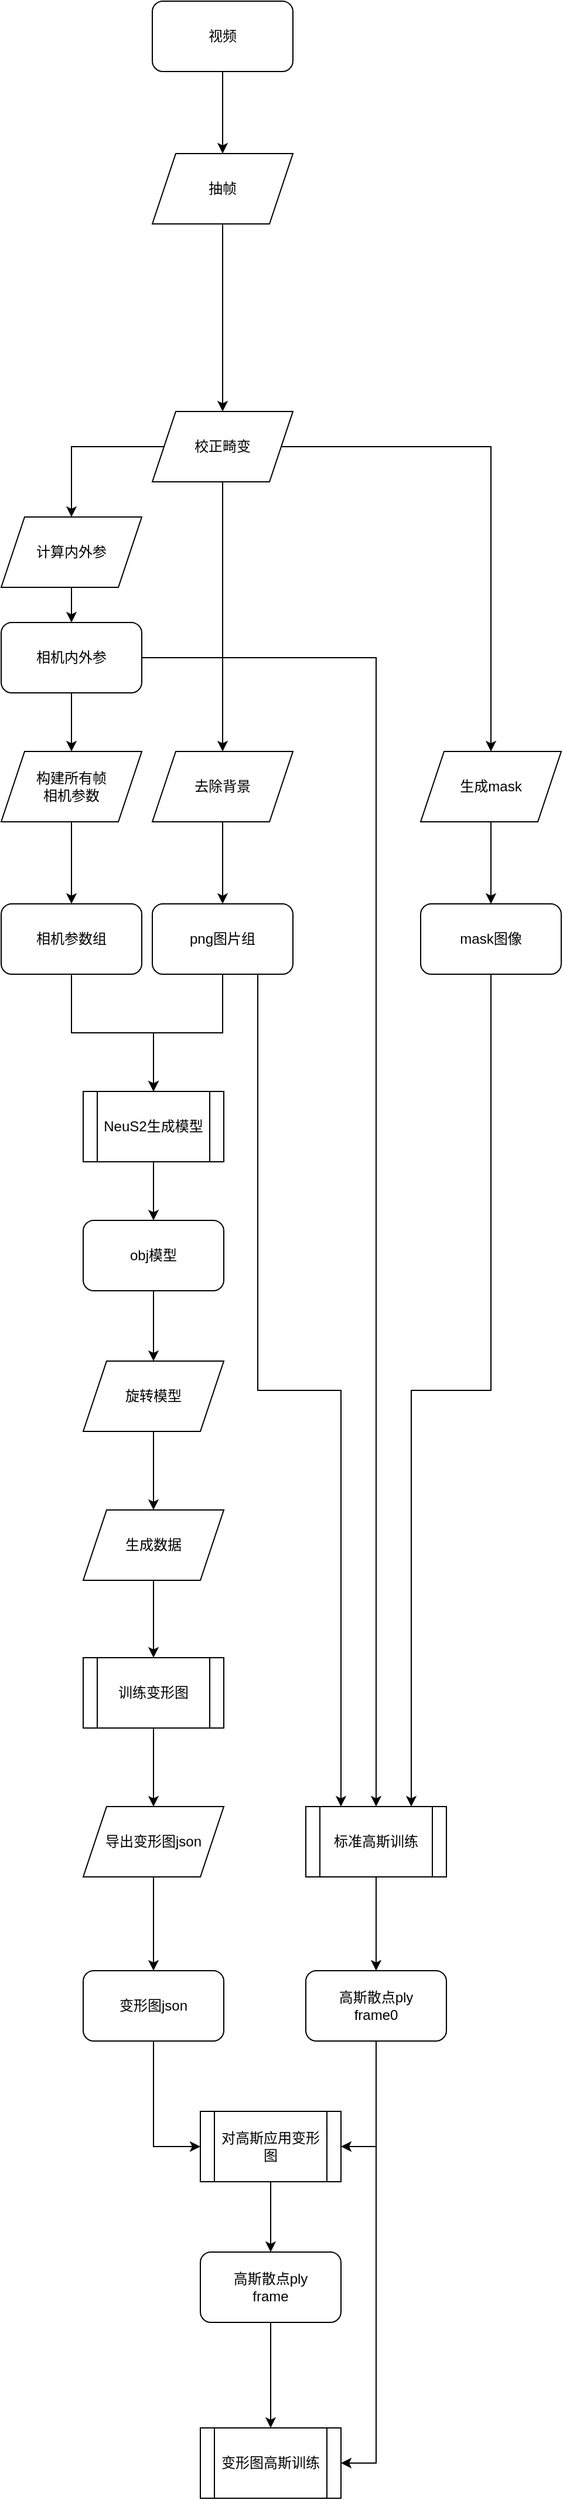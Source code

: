 <mxfile version="26.2.12">
  <diagram name="第 1 页" id="8bq4_UwM5E43GT9bmZcQ">
    <mxGraphModel dx="2341" dy="1160" grid="1" gridSize="10" guides="1" tooltips="1" connect="1" arrows="1" fold="1" page="0" pageScale="1" pageWidth="827" pageHeight="1169" math="0" shadow="0">
      <root>
        <mxCell id="0" />
        <mxCell id="1" parent="0" />
        <mxCell id="ysk7YN8ltUxfCjNkq8kX-31" value="" style="edgeStyle=orthogonalEdgeStyle;rounded=0;orthogonalLoop=1;jettySize=auto;html=1;" edge="1" parent="1" source="ysk7YN8ltUxfCjNkq8kX-1" target="ysk7YN8ltUxfCjNkq8kX-4">
          <mxGeometry relative="1" as="geometry" />
        </mxCell>
        <mxCell id="ysk7YN8ltUxfCjNkq8kX-1" value="视频" style="rounded=1;whiteSpace=wrap;html=1;" vertex="1" parent="1">
          <mxGeometry x="-711" y="20" width="120" height="60" as="geometry" />
        </mxCell>
        <mxCell id="ysk7YN8ltUxfCjNkq8kX-58" value="" style="edgeStyle=orthogonalEdgeStyle;rounded=0;orthogonalLoop=1;jettySize=auto;html=1;entryX=0.5;entryY=0;entryDx=0;entryDy=0;" edge="1" parent="1" source="ysk7YN8ltUxfCjNkq8kX-4" target="ysk7YN8ltUxfCjNkq8kX-5">
          <mxGeometry relative="1" as="geometry">
            <mxPoint x="-650" y="290" as="targetPoint" />
          </mxGeometry>
        </mxCell>
        <mxCell id="ysk7YN8ltUxfCjNkq8kX-4" value="抽帧" style="shape=parallelogram;perimeter=parallelogramPerimeter;whiteSpace=wrap;html=1;fixedSize=1;" vertex="1" parent="1">
          <mxGeometry x="-711" y="150" width="120" height="60" as="geometry" />
        </mxCell>
        <mxCell id="ysk7YN8ltUxfCjNkq8kX-9" value="" style="edgeStyle=orthogonalEdgeStyle;rounded=0;orthogonalLoop=1;jettySize=auto;html=1;" edge="1" parent="1" source="ysk7YN8ltUxfCjNkq8kX-5" target="ysk7YN8ltUxfCjNkq8kX-10">
          <mxGeometry relative="1" as="geometry" />
        </mxCell>
        <mxCell id="ysk7YN8ltUxfCjNkq8kX-62" style="edgeStyle=orthogonalEdgeStyle;rounded=0;orthogonalLoop=1;jettySize=auto;html=1;" edge="1" parent="1" source="ysk7YN8ltUxfCjNkq8kX-5" target="ysk7YN8ltUxfCjNkq8kX-12">
          <mxGeometry relative="1" as="geometry" />
        </mxCell>
        <mxCell id="ysk7YN8ltUxfCjNkq8kX-5" value="校正畸变" style="shape=parallelogram;perimeter=parallelogramPerimeter;whiteSpace=wrap;html=1;fixedSize=1;" vertex="1" parent="1">
          <mxGeometry x="-711" y="370" width="120" height="60" as="geometry" />
        </mxCell>
        <mxCell id="ysk7YN8ltUxfCjNkq8kX-56" value="" style="edgeStyle=orthogonalEdgeStyle;rounded=0;orthogonalLoop=1;jettySize=auto;html=1;" edge="1" parent="1" source="ysk7YN8ltUxfCjNkq8kX-8" target="ysk7YN8ltUxfCjNkq8kX-55">
          <mxGeometry relative="1" as="geometry" />
        </mxCell>
        <mxCell id="ysk7YN8ltUxfCjNkq8kX-8" value="&lt;div&gt;构建所有帧&lt;/div&gt;&lt;div&gt;相机参数&lt;/div&gt;" style="shape=parallelogram;perimeter=parallelogramPerimeter;whiteSpace=wrap;html=1;fixedSize=1;" vertex="1" parent="1">
          <mxGeometry x="-840" y="660" width="120" height="60" as="geometry" />
        </mxCell>
        <mxCell id="ysk7YN8ltUxfCjNkq8kX-54" value="" style="edgeStyle=orthogonalEdgeStyle;rounded=0;orthogonalLoop=1;jettySize=auto;html=1;" edge="1" parent="1" source="ysk7YN8ltUxfCjNkq8kX-10" target="ysk7YN8ltUxfCjNkq8kX-53">
          <mxGeometry relative="1" as="geometry" />
        </mxCell>
        <mxCell id="ysk7YN8ltUxfCjNkq8kX-10" value="去除背景" style="shape=parallelogram;perimeter=parallelogramPerimeter;whiteSpace=wrap;html=1;fixedSize=1;" vertex="1" parent="1">
          <mxGeometry x="-711" y="660" width="120" height="60" as="geometry" />
        </mxCell>
        <mxCell id="ysk7YN8ltUxfCjNkq8kX-60" value="" style="edgeStyle=orthogonalEdgeStyle;rounded=0;orthogonalLoop=1;jettySize=auto;html=1;" edge="1" parent="1" source="ysk7YN8ltUxfCjNkq8kX-12" target="ysk7YN8ltUxfCjNkq8kX-59">
          <mxGeometry relative="1" as="geometry" />
        </mxCell>
        <mxCell id="ysk7YN8ltUxfCjNkq8kX-12" value="生成mask" style="shape=parallelogram;perimeter=parallelogramPerimeter;whiteSpace=wrap;html=1;fixedSize=1;" vertex="1" parent="1">
          <mxGeometry x="-482" y="660" width="120" height="60" as="geometry" />
        </mxCell>
        <mxCell id="ysk7YN8ltUxfCjNkq8kX-28" value="" style="edgeStyle=orthogonalEdgeStyle;rounded=0;orthogonalLoop=1;jettySize=auto;html=1;" edge="1" parent="1" source="ysk7YN8ltUxfCjNkq8kX-14" target="ysk7YN8ltUxfCjNkq8kX-27">
          <mxGeometry relative="1" as="geometry" />
        </mxCell>
        <mxCell id="ysk7YN8ltUxfCjNkq8kX-14" value="NeuS2生成模型" style="shape=process;whiteSpace=wrap;html=1;backgroundOutline=1;" vertex="1" parent="1">
          <mxGeometry x="-770" y="950" width="120" height="60" as="geometry" />
        </mxCell>
        <mxCell id="ysk7YN8ltUxfCjNkq8kX-22" value="" style="edgeStyle=orthogonalEdgeStyle;rounded=0;orthogonalLoop=1;jettySize=auto;html=1;" edge="1" parent="1" source="ysk7YN8ltUxfCjNkq8kX-17" target="ysk7YN8ltUxfCjNkq8kX-21">
          <mxGeometry relative="1" as="geometry" />
        </mxCell>
        <mxCell id="ysk7YN8ltUxfCjNkq8kX-17" value="旋转模型" style="shape=parallelogram;perimeter=parallelogramPerimeter;whiteSpace=wrap;html=1;fixedSize=1;" vertex="1" parent="1">
          <mxGeometry x="-770" y="1180" width="120" height="60" as="geometry" />
        </mxCell>
        <mxCell id="ysk7YN8ltUxfCjNkq8kX-26" value="" style="edgeStyle=orthogonalEdgeStyle;rounded=0;orthogonalLoop=1;jettySize=auto;html=1;" edge="1" parent="1" source="ysk7YN8ltUxfCjNkq8kX-21" target="ysk7YN8ltUxfCjNkq8kX-25">
          <mxGeometry relative="1" as="geometry" />
        </mxCell>
        <mxCell id="ysk7YN8ltUxfCjNkq8kX-21" value="生成数据" style="shape=parallelogram;perimeter=parallelogramPerimeter;whiteSpace=wrap;html=1;fixedSize=1;" vertex="1" parent="1">
          <mxGeometry x="-770" y="1307" width="120" height="60" as="geometry" />
        </mxCell>
        <mxCell id="ysk7YN8ltUxfCjNkq8kX-30" value="" style="edgeStyle=orthogonalEdgeStyle;rounded=0;orthogonalLoop=1;jettySize=auto;html=1;" edge="1" parent="1" source="ysk7YN8ltUxfCjNkq8kX-25" target="ysk7YN8ltUxfCjNkq8kX-29">
          <mxGeometry relative="1" as="geometry" />
        </mxCell>
        <mxCell id="ysk7YN8ltUxfCjNkq8kX-25" value="训练变形图" style="shape=process;whiteSpace=wrap;html=1;backgroundOutline=1;" vertex="1" parent="1">
          <mxGeometry x="-770" y="1433" width="120" height="60" as="geometry" />
        </mxCell>
        <mxCell id="ysk7YN8ltUxfCjNkq8kX-52" value="" style="edgeStyle=orthogonalEdgeStyle;rounded=0;orthogonalLoop=1;jettySize=auto;html=1;entryX=0.5;entryY=0;entryDx=0;entryDy=0;" edge="1" parent="1" source="ysk7YN8ltUxfCjNkq8kX-27" target="ysk7YN8ltUxfCjNkq8kX-17">
          <mxGeometry relative="1" as="geometry">
            <mxPoint x="-650" y="1320" as="targetPoint" />
          </mxGeometry>
        </mxCell>
        <mxCell id="ysk7YN8ltUxfCjNkq8kX-27" value="obj模型" style="rounded=1;whiteSpace=wrap;html=1;" vertex="1" parent="1">
          <mxGeometry x="-770" y="1060" width="120" height="60" as="geometry" />
        </mxCell>
        <mxCell id="ysk7YN8ltUxfCjNkq8kX-42" value="" style="edgeStyle=orthogonalEdgeStyle;rounded=0;orthogonalLoop=1;jettySize=auto;html=1;" edge="1" parent="1" source="ysk7YN8ltUxfCjNkq8kX-29" target="ysk7YN8ltUxfCjNkq8kX-41">
          <mxGeometry relative="1" as="geometry" />
        </mxCell>
        <mxCell id="ysk7YN8ltUxfCjNkq8kX-29" value="导出变形图json" style="shape=parallelogram;perimeter=parallelogramPerimeter;whiteSpace=wrap;html=1;fixedSize=1;" vertex="1" parent="1">
          <mxGeometry x="-770" y="1560" width="120" height="60" as="geometry" />
        </mxCell>
        <mxCell id="ysk7YN8ltUxfCjNkq8kX-46" value="" style="edgeStyle=orthogonalEdgeStyle;rounded=0;orthogonalLoop=1;jettySize=auto;html=1;" edge="1" parent="1" source="ysk7YN8ltUxfCjNkq8kX-32" target="ysk7YN8ltUxfCjNkq8kX-45">
          <mxGeometry relative="1" as="geometry" />
        </mxCell>
        <mxCell id="ysk7YN8ltUxfCjNkq8kX-32" value="对高斯应用变形图" style="shape=process;whiteSpace=wrap;html=1;backgroundOutline=1;" vertex="1" parent="1">
          <mxGeometry x="-670" y="1820" width="120" height="60" as="geometry" />
        </mxCell>
        <mxCell id="ysk7YN8ltUxfCjNkq8kX-40" value="" style="edgeStyle=orthogonalEdgeStyle;rounded=0;orthogonalLoop=1;jettySize=auto;html=1;" edge="1" parent="1" source="ysk7YN8ltUxfCjNkq8kX-37" target="ysk7YN8ltUxfCjNkq8kX-38">
          <mxGeometry relative="1" as="geometry" />
        </mxCell>
        <mxCell id="ysk7YN8ltUxfCjNkq8kX-37" value="标准高斯训练" style="shape=process;whiteSpace=wrap;html=1;backgroundOutline=1;" vertex="1" parent="1">
          <mxGeometry x="-580" y="1560" width="120" height="60" as="geometry" />
        </mxCell>
        <mxCell id="ysk7YN8ltUxfCjNkq8kX-44" style="edgeStyle=orthogonalEdgeStyle;rounded=0;orthogonalLoop=1;jettySize=auto;html=1;entryX=1;entryY=0.5;entryDx=0;entryDy=0;" edge="1" parent="1" source="ysk7YN8ltUxfCjNkq8kX-38" target="ysk7YN8ltUxfCjNkq8kX-32">
          <mxGeometry relative="1" as="geometry" />
        </mxCell>
        <mxCell id="ysk7YN8ltUxfCjNkq8kX-49" value="" style="edgeStyle=orthogonalEdgeStyle;rounded=0;orthogonalLoop=1;jettySize=auto;html=1;entryX=1;entryY=0.5;entryDx=0;entryDy=0;" edge="1" parent="1" source="ysk7YN8ltUxfCjNkq8kX-38" target="ysk7YN8ltUxfCjNkq8kX-47">
          <mxGeometry relative="1" as="geometry">
            <mxPoint x="-550" y="2100" as="targetPoint" />
          </mxGeometry>
        </mxCell>
        <mxCell id="ysk7YN8ltUxfCjNkq8kX-38" value="&lt;div&gt;高斯散点ply&lt;/div&gt;&lt;div&gt;frame0&lt;/div&gt;" style="rounded=1;whiteSpace=wrap;html=1;" vertex="1" parent="1">
          <mxGeometry x="-580" y="1700" width="120" height="60" as="geometry" />
        </mxCell>
        <mxCell id="ysk7YN8ltUxfCjNkq8kX-43" style="edgeStyle=orthogonalEdgeStyle;rounded=0;orthogonalLoop=1;jettySize=auto;html=1;entryX=0;entryY=0.5;entryDx=0;entryDy=0;" edge="1" parent="1" source="ysk7YN8ltUxfCjNkq8kX-41" target="ysk7YN8ltUxfCjNkq8kX-32">
          <mxGeometry relative="1" as="geometry" />
        </mxCell>
        <mxCell id="ysk7YN8ltUxfCjNkq8kX-41" value="变形图json" style="rounded=1;whiteSpace=wrap;html=1;" vertex="1" parent="1">
          <mxGeometry x="-770" y="1700" width="120" height="60" as="geometry" />
        </mxCell>
        <mxCell id="ysk7YN8ltUxfCjNkq8kX-50" value="" style="edgeStyle=orthogonalEdgeStyle;rounded=0;orthogonalLoop=1;jettySize=auto;html=1;entryX=0.5;entryY=0;entryDx=0;entryDy=0;" edge="1" parent="1" source="ysk7YN8ltUxfCjNkq8kX-45" target="ysk7YN8ltUxfCjNkq8kX-47">
          <mxGeometry relative="1" as="geometry">
            <mxPoint x="-610" y="2070" as="targetPoint" />
          </mxGeometry>
        </mxCell>
        <mxCell id="ysk7YN8ltUxfCjNkq8kX-45" value="&lt;div&gt;高斯散点ply&lt;/div&gt;&lt;div&gt;frame&lt;/div&gt;" style="rounded=1;whiteSpace=wrap;html=1;" vertex="1" parent="1">
          <mxGeometry x="-670" y="1940" width="120" height="60" as="geometry" />
        </mxCell>
        <mxCell id="ysk7YN8ltUxfCjNkq8kX-47" value="变形图高斯训练" style="shape=process;whiteSpace=wrap;html=1;backgroundOutline=1;" vertex="1" parent="1">
          <mxGeometry x="-670" y="2090" width="120" height="60" as="geometry" />
        </mxCell>
        <mxCell id="ysk7YN8ltUxfCjNkq8kX-64" style="edgeStyle=orthogonalEdgeStyle;rounded=0;orthogonalLoop=1;jettySize=auto;html=1;" edge="1" parent="1" source="ysk7YN8ltUxfCjNkq8kX-53" target="ysk7YN8ltUxfCjNkq8kX-14">
          <mxGeometry relative="1" as="geometry" />
        </mxCell>
        <mxCell id="ysk7YN8ltUxfCjNkq8kX-66" style="edgeStyle=orthogonalEdgeStyle;rounded=0;orthogonalLoop=1;jettySize=auto;html=1;exitX=0.75;exitY=1;exitDx=0;exitDy=0;entryX=0.25;entryY=0;entryDx=0;entryDy=0;" edge="1" parent="1" source="ysk7YN8ltUxfCjNkq8kX-53" target="ysk7YN8ltUxfCjNkq8kX-37">
          <mxGeometry relative="1" as="geometry" />
        </mxCell>
        <mxCell id="ysk7YN8ltUxfCjNkq8kX-53" value="png图片组" style="rounded=1;whiteSpace=wrap;html=1;" vertex="1" parent="1">
          <mxGeometry x="-711" y="790" width="120" height="60" as="geometry" />
        </mxCell>
        <mxCell id="ysk7YN8ltUxfCjNkq8kX-65" style="edgeStyle=orthogonalEdgeStyle;rounded=0;orthogonalLoop=1;jettySize=auto;html=1;" edge="1" parent="1" source="ysk7YN8ltUxfCjNkq8kX-55" target="ysk7YN8ltUxfCjNkq8kX-14">
          <mxGeometry relative="1" as="geometry" />
        </mxCell>
        <mxCell id="ysk7YN8ltUxfCjNkq8kX-55" value="相机参数组" style="rounded=1;whiteSpace=wrap;html=1;" vertex="1" parent="1">
          <mxGeometry x="-840" y="790" width="120" height="60" as="geometry" />
        </mxCell>
        <mxCell id="ysk7YN8ltUxfCjNkq8kX-69" style="edgeStyle=orthogonalEdgeStyle;rounded=0;orthogonalLoop=1;jettySize=auto;html=1;entryX=0.75;entryY=0;entryDx=0;entryDy=0;" edge="1" parent="1" source="ysk7YN8ltUxfCjNkq8kX-59" target="ysk7YN8ltUxfCjNkq8kX-37">
          <mxGeometry relative="1" as="geometry" />
        </mxCell>
        <mxCell id="ysk7YN8ltUxfCjNkq8kX-59" value="mask图像" style="rounded=1;whiteSpace=wrap;html=1;" vertex="1" parent="1">
          <mxGeometry x="-482" y="790" width="120" height="60" as="geometry" />
        </mxCell>
        <mxCell id="ysk7YN8ltUxfCjNkq8kX-71" value="" style="edgeStyle=orthogonalEdgeStyle;rounded=0;orthogonalLoop=1;jettySize=auto;html=1;exitX=0;exitY=0.5;exitDx=0;exitDy=0;" edge="1" parent="1" source="ysk7YN8ltUxfCjNkq8kX-5" target="ysk7YN8ltUxfCjNkq8kX-70">
          <mxGeometry relative="1" as="geometry">
            <mxPoint x="-701" y="400" as="sourcePoint" />
            <mxPoint x="-760" y="660" as="targetPoint" />
            <Array as="points" />
          </mxGeometry>
        </mxCell>
        <mxCell id="ysk7YN8ltUxfCjNkq8kX-73" value="" style="edgeStyle=orthogonalEdgeStyle;rounded=0;orthogonalLoop=1;jettySize=auto;html=1;" edge="1" parent="1" source="ysk7YN8ltUxfCjNkq8kX-70" target="ysk7YN8ltUxfCjNkq8kX-72">
          <mxGeometry relative="1" as="geometry" />
        </mxCell>
        <mxCell id="ysk7YN8ltUxfCjNkq8kX-70" value="计算内外参" style="shape=parallelogram;perimeter=parallelogramPerimeter;whiteSpace=wrap;html=1;fixedSize=1;" vertex="1" parent="1">
          <mxGeometry x="-840" y="460" width="120" height="60" as="geometry" />
        </mxCell>
        <mxCell id="ysk7YN8ltUxfCjNkq8kX-74" value="" style="edgeStyle=orthogonalEdgeStyle;rounded=0;orthogonalLoop=1;jettySize=auto;html=1;" edge="1" parent="1" source="ysk7YN8ltUxfCjNkq8kX-72" target="ysk7YN8ltUxfCjNkq8kX-8">
          <mxGeometry relative="1" as="geometry" />
        </mxCell>
        <mxCell id="ysk7YN8ltUxfCjNkq8kX-75" style="edgeStyle=orthogonalEdgeStyle;rounded=0;orthogonalLoop=1;jettySize=auto;html=1;" edge="1" parent="1" source="ysk7YN8ltUxfCjNkq8kX-72" target="ysk7YN8ltUxfCjNkq8kX-37">
          <mxGeometry relative="1" as="geometry" />
        </mxCell>
        <mxCell id="ysk7YN8ltUxfCjNkq8kX-72" value="相机内外参" style="rounded=1;whiteSpace=wrap;html=1;" vertex="1" parent="1">
          <mxGeometry x="-840" y="550" width="120" height="60" as="geometry" />
        </mxCell>
      </root>
    </mxGraphModel>
  </diagram>
</mxfile>
